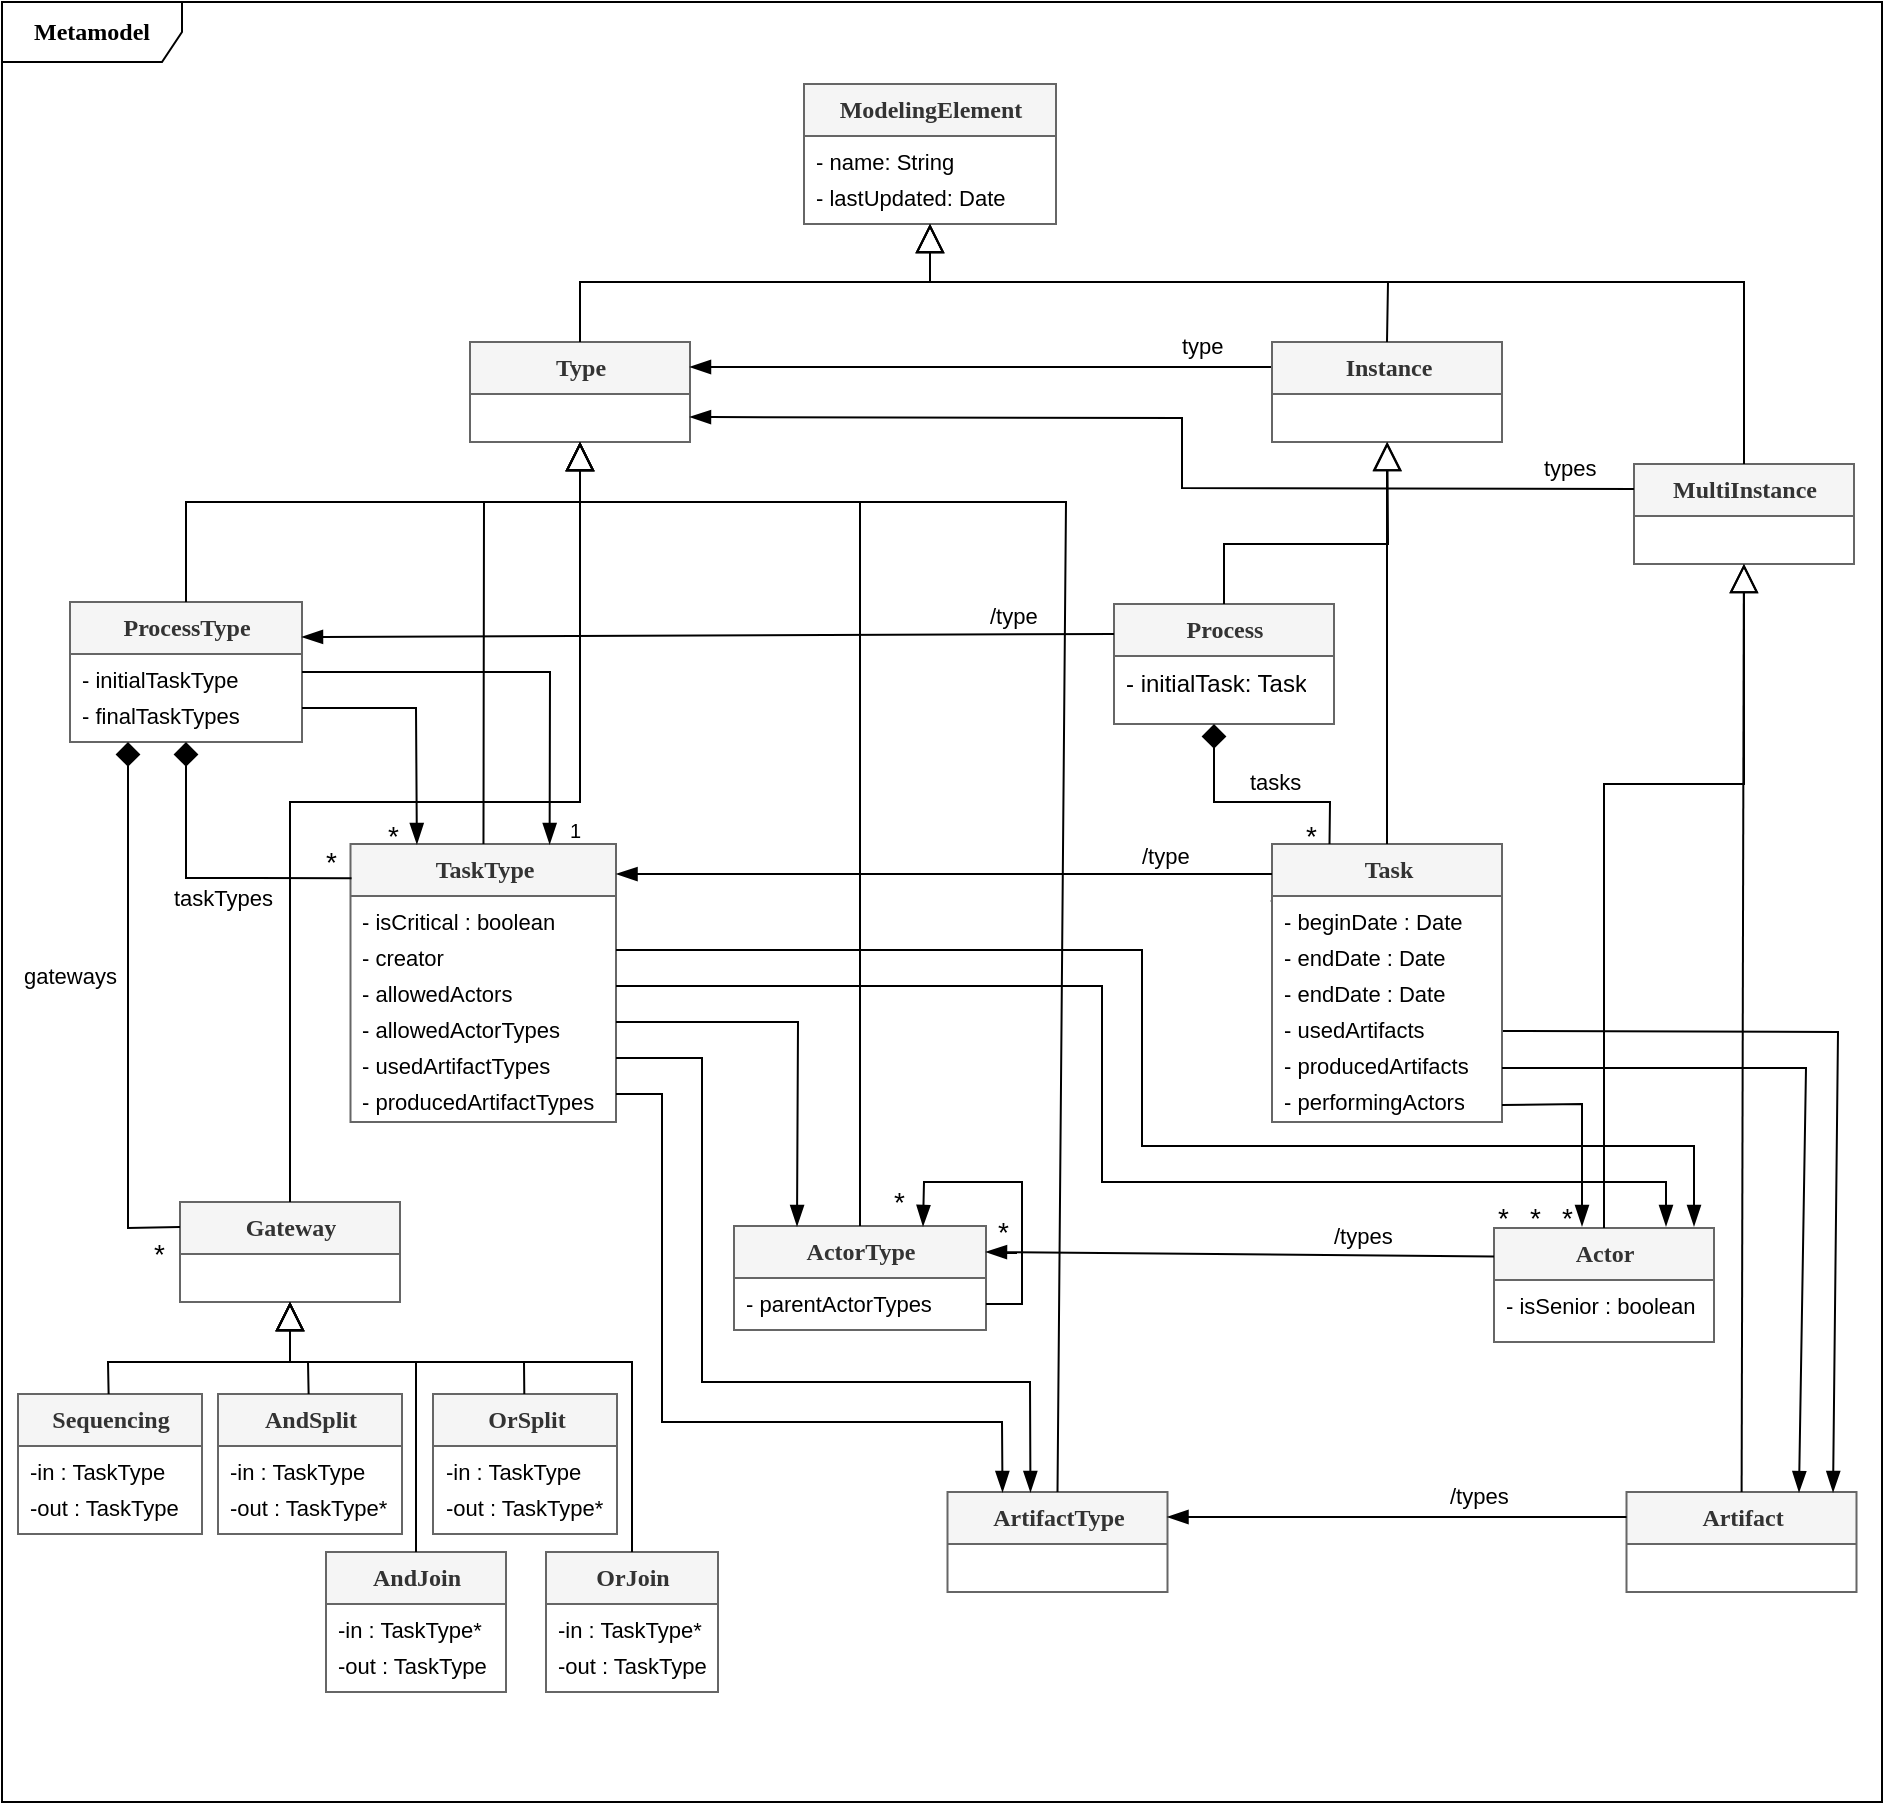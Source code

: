 <mxfile version="14.6.11" type="github">
  <diagram name="Page-1" id="c4acf3e9-155e-7222-9cf6-157b1a14988f">
    <mxGraphModel dx="2013" dy="1758" grid="1" gridSize="10" guides="1" tooltips="1" connect="1" arrows="1" fold="1" page="1" pageScale="1" pageWidth="850" pageHeight="1100" background="#ffffff" math="0" shadow="0">
      <root>
        <mxCell id="0" />
        <mxCell id="1" parent="0" />
        <mxCell id="a-3xQabaQIuShYP5bTJc-125" value="&lt;font style=&quot;font-size: 14px&quot;&gt;*&lt;/font&gt;" style="edgeLabel;resizable=0;html=1;align=left;verticalAlign=bottom;" parent="1" connectable="0" vertex="1">
          <mxGeometry x="584" y="413" as="geometry">
            <mxPoint x="4" y="-15" as="offset" />
          </mxGeometry>
        </mxCell>
        <mxCell id="a-3xQabaQIuShYP5bTJc-124" value="&lt;font style=&quot;font-size: 14px&quot;&gt;*&lt;/font&gt;" style="edgeLabel;resizable=0;html=1;align=left;verticalAlign=bottom;" parent="1" connectable="0" vertex="1">
          <mxGeometry x="568" y="413" as="geometry">
            <mxPoint x="4" y="-15" as="offset" />
          </mxGeometry>
        </mxCell>
        <mxCell id="a-3xQabaQIuShYP5bTJc-123" value="&lt;font style=&quot;font-size: 14px&quot;&gt;*&lt;/font&gt;" style="edgeLabel;resizable=0;html=1;align=left;verticalAlign=bottom;" parent="1" connectable="0" vertex="1">
          <mxGeometry x="552" y="413" as="geometry">
            <mxPoint x="4" y="-15" as="offset" />
          </mxGeometry>
        </mxCell>
        <mxCell id="a-3xQabaQIuShYP5bTJc-112" value="&lt;font style=&quot;font-size: 10px&quot;&gt;1&lt;/font&gt;" style="edgeLabel;resizable=0;html=1;align=left;verticalAlign=bottom;" parent="1" connectable="0" vertex="1">
          <mxGeometry x="87.5" y="217" as="geometry">
            <mxPoint x="4" y="-15" as="offset" />
          </mxGeometry>
        </mxCell>
        <mxCell id="a-3xQabaQIuShYP5bTJc-108" value="&lt;font style=&quot;font-size: 14px&quot;&gt;*&lt;/font&gt;" style="edgeLabel;resizable=0;html=1;align=left;verticalAlign=bottom;" parent="1" connectable="0" vertex="1">
          <mxGeometry x="456" y="222" as="geometry">
            <mxPoint x="4" y="-15" as="offset" />
          </mxGeometry>
        </mxCell>
        <mxCell id="a-3xQabaQIuShYP5bTJc-105" value="&lt;font style=&quot;font-size: 14px&quot;&gt;*&lt;/font&gt;" style="edgeLabel;resizable=0;html=1;align=left;verticalAlign=bottom;" parent="1" connectable="0" vertex="1">
          <mxGeometry x="-3" y="222" as="geometry">
            <mxPoint x="4" y="-15" as="offset" />
          </mxGeometry>
        </mxCell>
        <mxCell id="a-3xQabaQIuShYP5bTJc-51" value="&lt;font style=&quot;font-size: 14px&quot;&gt;*&lt;/font&gt;" style="edgeLabel;resizable=0;html=1;align=left;verticalAlign=bottom;" parent="1" connectable="0" vertex="1">
          <mxGeometry x="437.5" y="257" as="geometry">
            <mxPoint x="4" y="-15" as="offset" />
          </mxGeometry>
        </mxCell>
        <mxCell id="a-3xQabaQIuShYP5bTJc-92" value="&lt;font style=&quot;font-size: 14px&quot;&gt;*&lt;/font&gt;" style="edgeLabel;resizable=0;html=1;align=left;verticalAlign=bottom;" parent="1" connectable="0" vertex="1">
          <mxGeometry x="302" y="420" width="126" as="geometry">
            <mxPoint x="4" y="-15" as="offset" />
          </mxGeometry>
        </mxCell>
        <mxCell id="a-3xQabaQIuShYP5bTJc-44" value="&lt;font style=&quot;font-size: 14px&quot;&gt;*&lt;/font&gt;" style="edgeLabel;resizable=0;html=1;align=left;verticalAlign=bottom;" parent="1" connectable="0" vertex="1">
          <mxGeometry x="-34" y="235" as="geometry">
            <mxPoint x="4" y="-15" as="offset" />
          </mxGeometry>
        </mxCell>
        <mxCell id="17acba5748e5396b-1" value="&lt;b&gt;&lt;font style=&quot;font-size: 12px&quot;&gt;Metamodel&lt;/font&gt;&lt;/b&gt;" style="shape=umlFrame;whiteSpace=wrap;html=1;rounded=0;shadow=0;comic=0;labelBackgroundColor=none;strokeWidth=1;fontFamily=Verdana;fontSize=10;align=center;width=90;height=30;" parent="1" vertex="1">
          <mxGeometry x="-190" y="-220" width="940" height="900" as="geometry" />
        </mxCell>
        <mxCell id="EUPt2hbITshMY0ZR5973-1" value="&lt;font style=&quot;font-size: 12px&quot;&gt;&lt;b&gt;ModelingElement&lt;/b&gt;&lt;/font&gt;" style="swimlane;html=1;fontStyle=0;childLayout=stackLayout;horizontal=1;startSize=26;fillColor=#f5f5f5;horizontalStack=0;resizeParent=1;resizeLast=0;collapsible=1;marginBottom=0;swimlaneFillColor=#ffffff;rounded=0;shadow=0;comic=0;labelBackgroundColor=none;strokeWidth=1;fontFamily=Verdana;fontSize=10;align=center;strokeColor=#666666;fontColor=#333333;" parent="1" vertex="1">
          <mxGeometry x="211" y="-179" width="126" height="70" as="geometry" />
        </mxCell>
        <mxCell id="EUPt2hbITshMY0ZR5973-2" value="- name: String" style="text;html=1;strokeColor=none;fillColor=none;align=left;verticalAlign=top;spacingLeft=4;spacingRight=4;whiteSpace=wrap;overflow=hidden;rotatable=0;points=[[0,0.5],[1,0.5]];portConstraint=eastwest;fontSize=11;" parent="EUPt2hbITshMY0ZR5973-1" vertex="1">
          <mxGeometry y="26" width="126" height="18" as="geometry" />
        </mxCell>
        <mxCell id="EUPt2hbITshMY0ZR5973-3" value="- lastUpdated: Date" style="text;html=1;strokeColor=none;fillColor=none;align=left;verticalAlign=top;spacingLeft=4;spacingRight=4;whiteSpace=wrap;overflow=hidden;rotatable=0;points=[[0,0.5],[1,0.5]];portConstraint=eastwest;fontSize=11;" parent="EUPt2hbITshMY0ZR5973-1" vertex="1">
          <mxGeometry y="44" width="126" height="18" as="geometry" />
        </mxCell>
        <mxCell id="EUPt2hbITshMY0ZR5973-5" value="&lt;font style=&quot;font-size: 12px&quot;&gt;&lt;b&gt;Type&lt;/b&gt;&lt;/font&gt;" style="swimlane;html=1;fontStyle=0;childLayout=stackLayout;horizontal=1;startSize=26;fillColor=#f5f5f5;horizontalStack=0;resizeParent=1;resizeLast=0;collapsible=1;marginBottom=0;swimlaneFillColor=#ffffff;rounded=0;shadow=0;comic=0;labelBackgroundColor=none;strokeWidth=1;fontFamily=Verdana;fontSize=10;align=center;strokeColor=#666666;fontColor=#333333;" parent="1" vertex="1">
          <mxGeometry x="44" y="-50" width="110" height="50" as="geometry" />
        </mxCell>
        <mxCell id="a-3xQabaQIuShYP5bTJc-20" style="edgeStyle=none;rounded=0;orthogonalLoop=1;jettySize=auto;html=1;exitX=0;exitY=0.25;exitDx=0;exitDy=0;entryX=1;entryY=0.25;entryDx=0;entryDy=0;endArrow=blockThin;endFill=1;endSize=8;" parent="1" source="a-3xQabaQIuShYP5bTJc-1" target="EUPt2hbITshMY0ZR5973-5" edge="1">
          <mxGeometry relative="1" as="geometry" />
        </mxCell>
        <mxCell id="a-3xQabaQIuShYP5bTJc-1" value="&lt;font style=&quot;font-size: 12px&quot;&gt;&lt;b&gt;Instance&lt;/b&gt;&lt;/font&gt;" style="swimlane;html=1;fontStyle=0;childLayout=stackLayout;horizontal=1;startSize=26;fillColor=#f5f5f5;horizontalStack=0;resizeParent=1;resizeLast=0;collapsible=1;marginBottom=0;swimlaneFillColor=#ffffff;rounded=0;shadow=0;comic=0;labelBackgroundColor=none;strokeWidth=1;fontFamily=Verdana;fontSize=10;align=center;strokeColor=#666666;fontColor=#333333;" parent="1" vertex="1">
          <mxGeometry x="445" y="-50" width="115" height="50" as="geometry" />
        </mxCell>
        <mxCell id="a-3xQabaQIuShYP5bTJc-2" value="&lt;div style=&quot;font-size: 12px&quot;&gt;&lt;font style=&quot;font-size: 12px&quot;&gt;&lt;b&gt;MultiInstance&lt;/b&gt;&lt;/font&gt;&lt;/div&gt;" style="swimlane;html=1;fontStyle=0;childLayout=stackLayout;horizontal=1;startSize=26;fillColor=#f5f5f5;horizontalStack=0;resizeParent=1;resizeLast=0;collapsible=1;marginBottom=0;swimlaneFillColor=#ffffff;rounded=0;shadow=0;comic=0;labelBackgroundColor=none;strokeWidth=1;fontFamily=Verdana;fontSize=10;align=center;strokeColor=#666666;fontColor=#333333;" parent="1" vertex="1">
          <mxGeometry x="626" y="11" width="110" height="50" as="geometry" />
        </mxCell>
        <mxCell id="a-3xQabaQIuShYP5bTJc-9" value="" style="endArrow=block;endSize=12;endFill=0;html=1;exitX=0.5;exitY=0;exitDx=0;exitDy=0;rounded=0;" parent="1" source="EUPt2hbITshMY0ZR5973-5" target="EUPt2hbITshMY0ZR5973-1" edge="1">
          <mxGeometry width="160" relative="1" as="geometry">
            <mxPoint x="94" y="10" as="sourcePoint" />
            <mxPoint x="274" y="-112" as="targetPoint" />
            <Array as="points">
              <mxPoint x="99" y="-80" />
              <mxPoint x="274" y="-80" />
            </Array>
          </mxGeometry>
        </mxCell>
        <mxCell id="a-3xQabaQIuShYP5bTJc-10" value="" style="endArrow=block;endSize=12;endFill=0;html=1;exitX=0.5;exitY=0;exitDx=0;exitDy=0;rounded=0;" parent="1" source="a-3xQabaQIuShYP5bTJc-1" target="EUPt2hbITshMY0ZR5973-1" edge="1">
          <mxGeometry width="160" relative="1" as="geometry">
            <mxPoint x="109" y="-50" as="sourcePoint" />
            <mxPoint x="274" y="-110" as="targetPoint" />
            <Array as="points">
              <mxPoint x="503" y="-80" />
              <mxPoint x="274" y="-80" />
            </Array>
          </mxGeometry>
        </mxCell>
        <mxCell id="a-3xQabaQIuShYP5bTJc-13" value="" style="endArrow=block;endSize=12;endFill=0;html=1;rounded=0;" parent="1" source="a-3xQabaQIuShYP5bTJc-2" target="EUPt2hbITshMY0ZR5973-1" edge="1">
          <mxGeometry width="160" relative="1" as="geometry">
            <mxPoint x="414" y="-130" as="sourcePoint" />
            <mxPoint x="574" y="-130" as="targetPoint" />
            <Array as="points">
              <mxPoint x="681" y="-80" />
              <mxPoint x="274" y="-80" />
            </Array>
          </mxGeometry>
        </mxCell>
        <mxCell id="a-3xQabaQIuShYP5bTJc-24" value="type" style="edgeLabel;resizable=0;html=1;align=left;verticalAlign=bottom;" parent="1" connectable="0" vertex="1">
          <mxGeometry x="398" y="-40" as="geometry" />
        </mxCell>
        <mxCell id="a-3xQabaQIuShYP5bTJc-25" style="edgeStyle=none;rounded=0;orthogonalLoop=1;jettySize=auto;html=1;exitX=0;exitY=0.25;exitDx=0;exitDy=0;endArrow=blockThin;endFill=1;endSize=8;entryX=1;entryY=0.75;entryDx=0;entryDy=0;" parent="1" source="a-3xQabaQIuShYP5bTJc-2" target="EUPt2hbITshMY0ZR5973-5" edge="1">
          <mxGeometry relative="1" as="geometry">
            <mxPoint x="464" y="22.5" as="sourcePoint" />
            <mxPoint x="264" y="22.5" as="targetPoint" />
            <Array as="points">
              <mxPoint x="400" y="23" />
              <mxPoint x="400" y="-12" />
            </Array>
          </mxGeometry>
        </mxCell>
        <mxCell id="a-3xQabaQIuShYP5bTJc-26" value="types" style="edgeLabel;resizable=0;html=1;align=left;verticalAlign=bottom;" parent="1" connectable="0" vertex="1">
          <mxGeometry x="575" y="36" as="geometry">
            <mxPoint x="4" y="-15" as="offset" />
          </mxGeometry>
        </mxCell>
        <mxCell id="a-3xQabaQIuShYP5bTJc-27" value="&lt;font style=&quot;font-size: 12px&quot;&gt;&lt;b&gt;ProcessType&lt;/b&gt;&lt;/font&gt;" style="swimlane;html=1;fontStyle=0;childLayout=stackLayout;horizontal=1;startSize=26;fillColor=#f5f5f5;horizontalStack=0;resizeParent=1;resizeLast=0;collapsible=1;marginBottom=0;swimlaneFillColor=#ffffff;rounded=0;shadow=0;comic=0;labelBackgroundColor=none;strokeWidth=1;fontFamily=Verdana;fontSize=10;align=center;strokeColor=#666666;fontColor=#333333;" parent="1" vertex="1">
          <mxGeometry x="-156" y="80" width="116" height="70" as="geometry" />
        </mxCell>
        <mxCell id="a-3xQabaQIuShYP5bTJc-68" value="- initialTaskType" style="text;html=1;strokeColor=none;fillColor=none;align=left;verticalAlign=top;spacingLeft=4;spacingRight=4;whiteSpace=wrap;overflow=hidden;rotatable=0;points=[[0,0.5],[1,0.5]];portConstraint=eastwest;fontSize=11;" parent="a-3xQabaQIuShYP5bTJc-27" vertex="1">
          <mxGeometry y="26" width="116" height="18" as="geometry" />
        </mxCell>
        <mxCell id="a-3xQabaQIuShYP5bTJc-69" value="&lt;div style=&quot;font-size: 11px&quot;&gt;- finalTaskTypes&lt;/div&gt;" style="text;html=1;strokeColor=none;fillColor=none;align=left;verticalAlign=top;spacingLeft=4;spacingRight=4;whiteSpace=wrap;overflow=hidden;rotatable=0;points=[[0,0.5],[1,0.5]];portConstraint=eastwest;fontSize=11;" parent="a-3xQabaQIuShYP5bTJc-27" vertex="1">
          <mxGeometry y="44" width="116" height="18" as="geometry" />
        </mxCell>
        <mxCell id="a-3xQabaQIuShYP5bTJc-29" value="" style="endArrow=block;endSize=12;endFill=0;html=1;rounded=0;exitX=0.5;exitY=0;exitDx=0;exitDy=0;" parent="1" source="a-3xQabaQIuShYP5bTJc-27" target="EUPt2hbITshMY0ZR5973-5" edge="1">
          <mxGeometry width="160" relative="1" as="geometry">
            <mxPoint x="-36" y="60" as="sourcePoint" />
            <mxPoint x="139" y="70" as="targetPoint" />
            <Array as="points">
              <mxPoint x="-98" y="30" />
              <mxPoint x="99" y="30" />
            </Array>
          </mxGeometry>
        </mxCell>
        <mxCell id="a-3xQabaQIuShYP5bTJc-30" value="&lt;font style=&quot;font-size: 12px&quot;&gt;&lt;b&gt;TaskType&lt;/b&gt;&lt;/font&gt;" style="swimlane;html=1;fontStyle=0;childLayout=stackLayout;horizontal=1;startSize=26;fillColor=#f5f5f5;horizontalStack=0;resizeParent=1;resizeLast=0;collapsible=1;marginBottom=0;swimlaneFillColor=#ffffff;rounded=0;shadow=0;comic=0;labelBackgroundColor=none;strokeWidth=1;fontFamily=Verdana;fontSize=10;align=center;strokeColor=#666666;fontColor=#333333;" parent="1" vertex="1">
          <mxGeometry x="-15.75" y="201" width="132.75" height="139" as="geometry" />
        </mxCell>
        <mxCell id="I2uBRycqw2sNGTHZgsEG-1" value="- isCritical : boolean" style="text;html=1;strokeColor=none;fillColor=none;align=left;verticalAlign=top;spacingLeft=4;spacingRight=4;whiteSpace=wrap;overflow=hidden;rotatable=0;points=[[0,0.5],[1,0.5]];portConstraint=eastwest;fontSize=11;" parent="a-3xQabaQIuShYP5bTJc-30" vertex="1">
          <mxGeometry y="26" width="132.75" height="18" as="geometry" />
        </mxCell>
        <mxCell id="a-3xQabaQIuShYP5bTJc-70" value="- creator" style="text;html=1;strokeColor=none;fillColor=none;align=left;verticalAlign=top;spacingLeft=4;spacingRight=4;whiteSpace=wrap;overflow=hidden;rotatable=0;points=[[0,0.5],[1,0.5]];portConstraint=eastwest;fontSize=11;" parent="a-3xQabaQIuShYP5bTJc-30" vertex="1">
          <mxGeometry y="44" width="132.75" height="18" as="geometry" />
        </mxCell>
        <mxCell id="a-3xQabaQIuShYP5bTJc-72" value="- allowedActors" style="text;html=1;strokeColor=none;fillColor=none;align=left;verticalAlign=top;spacingLeft=4;spacingRight=4;whiteSpace=wrap;overflow=hidden;rotatable=0;points=[[0,0.5],[1,0.5]];portConstraint=eastwest;fontSize=11;" parent="a-3xQabaQIuShYP5bTJc-30" vertex="1">
          <mxGeometry y="62" width="132.75" height="18" as="geometry" />
        </mxCell>
        <mxCell id="a-3xQabaQIuShYP5bTJc-71" value="- allowedActorTypes" style="text;html=1;strokeColor=none;fillColor=none;align=left;verticalAlign=top;spacingLeft=4;spacingRight=4;whiteSpace=wrap;overflow=hidden;rotatable=0;points=[[0,0.5],[1,0.5]];portConstraint=eastwest;fontSize=11;" parent="a-3xQabaQIuShYP5bTJc-30" vertex="1">
          <mxGeometry y="80" width="132.75" height="18" as="geometry" />
        </mxCell>
        <mxCell id="a-3xQabaQIuShYP5bTJc-73" value="- usedArtifactTypes" style="text;html=1;strokeColor=none;fillColor=none;align=left;verticalAlign=top;spacingLeft=4;spacingRight=4;whiteSpace=wrap;overflow=hidden;rotatable=0;points=[[0,0.5],[1,0.5]];portConstraint=eastwest;fontSize=11;" parent="a-3xQabaQIuShYP5bTJc-30" vertex="1">
          <mxGeometry y="98" width="132.75" height="18" as="geometry" />
        </mxCell>
        <mxCell id="a-3xQabaQIuShYP5bTJc-74" value="- producedArtifactTypes" style="text;html=1;strokeColor=none;fillColor=none;align=left;verticalAlign=top;spacingLeft=4;spacingRight=4;whiteSpace=wrap;overflow=hidden;rotatable=0;points=[[0,0.5],[1,0.5]];portConstraint=eastwest;fontSize=11;" parent="a-3xQabaQIuShYP5bTJc-30" vertex="1">
          <mxGeometry y="116" width="132.75" height="18" as="geometry" />
        </mxCell>
        <mxCell id="a-3xQabaQIuShYP5bTJc-31" value="" style="endArrow=block;endSize=12;endFill=0;html=1;rounded=0;" parent="1" source="a-3xQabaQIuShYP5bTJc-30" target="EUPt2hbITshMY0ZR5973-5" edge="1">
          <mxGeometry width="160" relative="1" as="geometry">
            <mxPoint x="93" y="212" as="sourcePoint" />
            <mxPoint x="228" y="70" as="targetPoint" />
            <Array as="points">
              <mxPoint x="51" y="30" />
              <mxPoint x="99" y="30" />
            </Array>
          </mxGeometry>
        </mxCell>
        <mxCell id="a-3xQabaQIuShYP5bTJc-32" value="&lt;font style=&quot;font-size: 12px&quot;&gt;&lt;b&gt;Gateway&lt;/b&gt;&lt;/font&gt;" style="swimlane;html=1;fontStyle=0;childLayout=stackLayout;horizontal=1;startSize=26;fillColor=#f5f5f5;horizontalStack=0;resizeParent=1;resizeLast=0;collapsible=1;marginBottom=0;swimlaneFillColor=#ffffff;rounded=0;shadow=0;comic=0;labelBackgroundColor=none;strokeWidth=1;fontFamily=Verdana;fontSize=10;align=center;strokeColor=#666666;fontColor=#333333;" parent="1" vertex="1">
          <mxGeometry x="-101" y="380" width="110" height="50" as="geometry" />
        </mxCell>
        <mxCell id="a-3xQabaQIuShYP5bTJc-33" value="" style="endArrow=block;endSize=12;endFill=0;html=1;rounded=0;exitX=0.5;exitY=0;exitDx=0;exitDy=0;" parent="1" source="a-3xQabaQIuShYP5bTJc-32" target="EUPt2hbITshMY0ZR5973-5" edge="1">
          <mxGeometry width="160" relative="1" as="geometry">
            <mxPoint x="109" y="134" as="sourcePoint" />
            <mxPoint x="109" y="10" as="targetPoint" />
            <Array as="points">
              <mxPoint x="-46" y="180" />
              <mxPoint x="99" y="180" />
            </Array>
          </mxGeometry>
        </mxCell>
        <mxCell id="a-3xQabaQIuShYP5bTJc-36" style="edgeStyle=none;rounded=0;orthogonalLoop=1;jettySize=auto;html=1;endArrow=none;endFill=0;endSize=10;startArrow=diamond;startFill=1;startSize=10;entryX=0;entryY=0.25;entryDx=0;entryDy=0;exitX=0.25;exitY=1;exitDx=0;exitDy=0;" parent="1" source="a-3xQabaQIuShYP5bTJc-27" target="a-3xQabaQIuShYP5bTJc-32" edge="1">
          <mxGeometry relative="1" as="geometry">
            <mxPoint x="-140" y="180" as="sourcePoint" />
            <mxPoint x="-26" y="321.5" as="targetPoint" />
            <Array as="points">
              <mxPoint x="-127" y="393" />
            </Array>
          </mxGeometry>
        </mxCell>
        <mxCell id="a-3xQabaQIuShYP5bTJc-37" value="&lt;font style=&quot;font-size: 12px&quot;&gt;&lt;b&gt;ActorType&lt;/b&gt;&lt;/font&gt;" style="swimlane;html=1;fontStyle=0;childLayout=stackLayout;horizontal=1;startSize=26;fillColor=#f5f5f5;horizontalStack=0;resizeParent=1;resizeLast=0;collapsible=1;marginBottom=0;swimlaneFillColor=#ffffff;rounded=0;shadow=0;comic=0;labelBackgroundColor=none;strokeWidth=1;fontFamily=Verdana;fontSize=10;align=center;strokeColor=#666666;fontColor=#333333;" parent="1" vertex="1">
          <mxGeometry x="176" y="392" width="126" height="52" as="geometry">
            <mxRectangle x="154" y="368" width="90" height="26" as="alternateBounds" />
          </mxGeometry>
        </mxCell>
        <mxCell id="a-3xQabaQIuShYP5bTJc-91" value="- parentActorTypes" style="text;html=1;strokeColor=none;fillColor=none;align=left;verticalAlign=top;spacingLeft=4;spacingRight=4;whiteSpace=wrap;overflow=hidden;rotatable=0;points=[[0,0.5],[1,0.5]];portConstraint=eastwest;fontSize=11;" parent="a-3xQabaQIuShYP5bTJc-37" vertex="1">
          <mxGeometry y="26" width="126" height="18" as="geometry" />
        </mxCell>
        <mxCell id="a-3xQabaQIuShYP5bTJc-38" value="&lt;div style=&quot;font-size: 12px&quot;&gt;&lt;font style=&quot;font-size: 12px&quot;&gt;&lt;b&gt;ArtifactType&lt;/b&gt;&lt;/font&gt;&lt;/div&gt;" style="swimlane;html=1;fontStyle=0;childLayout=stackLayout;horizontal=1;startSize=26;fillColor=#f5f5f5;horizontalStack=0;resizeParent=1;resizeLast=0;collapsible=1;marginBottom=0;swimlaneFillColor=#ffffff;rounded=0;shadow=0;comic=0;labelBackgroundColor=none;strokeWidth=1;fontFamily=Verdana;fontSize=10;align=center;strokeColor=#666666;fontColor=#333333;" parent="1" vertex="1">
          <mxGeometry x="282.75" y="525" width="110" height="50" as="geometry" />
        </mxCell>
        <mxCell id="a-3xQabaQIuShYP5bTJc-40" value="" style="endArrow=block;endSize=12;endFill=0;html=1;rounded=0;exitX=0.5;exitY=0;exitDx=0;exitDy=0;" parent="1" source="a-3xQabaQIuShYP5bTJc-37" target="EUPt2hbITshMY0ZR5973-5" edge="1">
          <mxGeometry width="160" relative="1" as="geometry">
            <mxPoint x="289" y="135" as="sourcePoint" />
            <mxPoint x="418" y="90" as="targetPoint" />
            <Array as="points">
              <mxPoint x="239" y="30" />
              <mxPoint x="99" y="30" />
            </Array>
          </mxGeometry>
        </mxCell>
        <mxCell id="a-3xQabaQIuShYP5bTJc-41" value="" style="endArrow=block;endSize=12;endFill=0;html=1;rounded=0;exitX=0.5;exitY=0;exitDx=0;exitDy=0;" parent="1" source="a-3xQabaQIuShYP5bTJc-38" target="EUPt2hbITshMY0ZR5973-5" edge="1">
          <mxGeometry width="160" relative="1" as="geometry">
            <mxPoint x="199" y="200" as="sourcePoint" />
            <mxPoint x="109" y="10" as="targetPoint" />
            <Array as="points">
              <mxPoint x="342" y="30" />
              <mxPoint x="99" y="30" />
            </Array>
          </mxGeometry>
        </mxCell>
        <mxCell id="a-3xQabaQIuShYP5bTJc-42" value="gateways" style="edgeLabel;resizable=0;html=1;align=left;verticalAlign=bottom;" parent="1" connectable="0" vertex="1">
          <mxGeometry x="-185" y="290" as="geometry">
            <mxPoint x="4" y="-15" as="offset" />
          </mxGeometry>
        </mxCell>
        <mxCell id="a-3xQabaQIuShYP5bTJc-43" value="&lt;font style=&quot;font-size: 14px&quot;&gt;*&lt;/font&gt;" style="edgeLabel;resizable=0;html=1;align=left;verticalAlign=bottom;" parent="1" connectable="0" vertex="1">
          <mxGeometry x="-120" y="431" as="geometry">
            <mxPoint x="4" y="-15" as="offset" />
          </mxGeometry>
        </mxCell>
        <mxCell id="a-3xQabaQIuShYP5bTJc-45" value="taskTypes" style="edgeLabel;resizable=0;html=1;align=left;verticalAlign=bottom;" parent="1" connectable="0" vertex="1">
          <mxGeometry x="-110" y="251" as="geometry">
            <mxPoint x="4" y="-15" as="offset" />
          </mxGeometry>
        </mxCell>
        <mxCell id="a-3xQabaQIuShYP5bTJc-46" value="&lt;font style=&quot;font-size: 12px&quot;&gt;&lt;b&gt;Process&lt;/b&gt;&lt;/font&gt;" style="swimlane;html=1;fontStyle=0;childLayout=stackLayout;horizontal=1;startSize=26;fillColor=#f5f5f5;horizontalStack=0;resizeParent=1;resizeLast=0;collapsible=1;marginBottom=0;swimlaneFillColor=#ffffff;rounded=0;shadow=0;comic=0;labelBackgroundColor=none;strokeWidth=1;fontFamily=Verdana;fontSize=10;align=center;strokeColor=#666666;fontColor=#333333;" parent="1" vertex="1">
          <mxGeometry x="366" y="81" width="110" height="60" as="geometry" />
        </mxCell>
        <mxCell id="a-3xQabaQIuShYP5bTJc-62" value="- initialTask: Task" style="text;html=1;strokeColor=none;fillColor=none;align=left;verticalAlign=top;spacingLeft=4;spacingRight=4;whiteSpace=wrap;overflow=hidden;rotatable=0;points=[[0,0.5],[1,0.5]];portConstraint=eastwest;" parent="a-3xQabaQIuShYP5bTJc-46" vertex="1">
          <mxGeometry y="26" width="110" height="26" as="geometry" />
        </mxCell>
        <mxCell id="a-3xQabaQIuShYP5bTJc-47" style="edgeStyle=none;rounded=0;orthogonalLoop=1;jettySize=auto;html=1;endArrow=blockThin;endFill=1;endSize=8;exitX=0;exitY=0.25;exitDx=0;exitDy=0;entryX=1;entryY=0.25;entryDx=0;entryDy=0;" parent="1" source="a-3xQabaQIuShYP5bTJc-46" target="a-3xQabaQIuShYP5bTJc-27" edge="1">
          <mxGeometry relative="1" as="geometry">
            <mxPoint x="420" y="115" as="sourcePoint" />
            <mxPoint x="-10" y="80" as="targetPoint" />
          </mxGeometry>
        </mxCell>
        <mxCell id="a-3xQabaQIuShYP5bTJc-48" value="/type" style="edgeLabel;resizable=0;html=1;align=left;verticalAlign=bottom;" parent="1" connectable="0" vertex="1">
          <mxGeometry x="302" y="95" as="geometry" />
        </mxCell>
        <mxCell id="a-3xQabaQIuShYP5bTJc-49" value="&lt;font style=&quot;font-size: 12px&quot;&gt;&lt;b&gt;Task&lt;/b&gt;&lt;/font&gt;" style="swimlane;html=1;fontStyle=0;childLayout=stackLayout;horizontal=1;startSize=26;fillColor=#f5f5f5;horizontalStack=0;resizeParent=1;resizeLast=0;collapsible=1;marginBottom=0;swimlaneFillColor=#ffffff;rounded=0;shadow=0;comic=0;labelBackgroundColor=none;strokeWidth=1;fontFamily=Verdana;fontSize=10;align=center;strokeColor=#666666;fontColor=#333333;" parent="1" vertex="1">
          <mxGeometry x="445" y="201" width="115" height="139" as="geometry" />
        </mxCell>
        <mxCell id="a-3xQabaQIuShYP5bTJc-97" value="- beginDate : Date" style="text;html=1;strokeColor=none;fillColor=none;align=left;verticalAlign=top;spacingLeft=4;spacingRight=4;whiteSpace=wrap;overflow=hidden;rotatable=0;points=[[0,0.5],[1,0.5]];portConstraint=eastwest;fontSize=11;" parent="a-3xQabaQIuShYP5bTJc-49" vertex="1">
          <mxGeometry y="26" width="115" height="18" as="geometry" />
        </mxCell>
        <mxCell id="a-3xQabaQIuShYP5bTJc-107" value="- endDate : Date" style="text;html=1;strokeColor=none;fillColor=none;align=left;verticalAlign=top;spacingLeft=4;spacingRight=4;whiteSpace=wrap;overflow=hidden;rotatable=0;points=[[0,0.5],[1,0.5]];portConstraint=eastwest;fontSize=11;" parent="a-3xQabaQIuShYP5bTJc-49" vertex="1">
          <mxGeometry y="44" width="115" height="18" as="geometry" />
        </mxCell>
        <mxCell id="a-3xQabaQIuShYP5bTJc-101" value="- endDate : Date" style="text;html=1;strokeColor=none;fillColor=none;align=left;verticalAlign=top;spacingLeft=4;spacingRight=4;whiteSpace=wrap;overflow=hidden;rotatable=0;points=[[0,0.5],[1,0.5]];portConstraint=eastwest;fontSize=11;" parent="a-3xQabaQIuShYP5bTJc-49" vertex="1">
          <mxGeometry y="62" width="115" height="18" as="geometry" />
        </mxCell>
        <mxCell id="a-3xQabaQIuShYP5bTJc-99" value="- usedArtifacts" style="text;html=1;strokeColor=none;fillColor=none;align=left;verticalAlign=top;spacingLeft=4;spacingRight=4;whiteSpace=wrap;overflow=hidden;rotatable=0;points=[[0,0.5],[1,0.5]];portConstraint=eastwest;fontSize=11;" parent="a-3xQabaQIuShYP5bTJc-49" vertex="1">
          <mxGeometry y="80" width="115" height="18" as="geometry" />
        </mxCell>
        <mxCell id="a-3xQabaQIuShYP5bTJc-98" value="- producedArtifacts" style="text;html=1;strokeColor=none;fillColor=none;align=left;verticalAlign=top;spacingLeft=4;spacingRight=4;whiteSpace=wrap;overflow=hidden;rotatable=0;points=[[0,0.5],[1,0.5]];portConstraint=eastwest;fontSize=11;" parent="a-3xQabaQIuShYP5bTJc-49" vertex="1">
          <mxGeometry y="98" width="115" height="18" as="geometry" />
        </mxCell>
        <mxCell id="a-3xQabaQIuShYP5bTJc-100" value="- performingActors" style="text;html=1;strokeColor=none;fillColor=none;align=left;verticalAlign=top;spacingLeft=4;spacingRight=4;whiteSpace=wrap;overflow=hidden;rotatable=0;points=[[0,0.5],[1,0.5]];portConstraint=eastwest;fontSize=11;" parent="a-3xQabaQIuShYP5bTJc-49" vertex="1">
          <mxGeometry y="116" width="115" height="18" as="geometry" />
        </mxCell>
        <mxCell id="a-3xQabaQIuShYP5bTJc-50" style="edgeStyle=none;rounded=0;orthogonalLoop=1;jettySize=auto;html=1;endArrow=none;endFill=0;endSize=10;startArrow=diamond;startFill=1;startSize=10;entryX=0.25;entryY=0;entryDx=0;entryDy=0;" parent="1" target="a-3xQabaQIuShYP5bTJc-49" edge="1">
          <mxGeometry relative="1" as="geometry">
            <mxPoint x="416" y="141" as="sourcePoint" />
            <mxPoint x="456" y="173" as="targetPoint" />
            <Array as="points">
              <mxPoint x="416" y="180" />
              <mxPoint x="474" y="180" />
            </Array>
          </mxGeometry>
        </mxCell>
        <mxCell id="a-3xQabaQIuShYP5bTJc-52" value="tasks" style="edgeLabel;resizable=0;html=1;align=left;verticalAlign=bottom;" parent="1" connectable="0" vertex="1">
          <mxGeometry x="428" y="193" as="geometry">
            <mxPoint x="4" y="-15" as="offset" />
          </mxGeometry>
        </mxCell>
        <mxCell id="a-3xQabaQIuShYP5bTJc-54" style="edgeStyle=none;rounded=0;orthogonalLoop=1;jettySize=auto;html=1;exitX=0;exitY=0.108;exitDx=0;exitDy=0;endArrow=blockThin;endFill=1;endSize=8;entryX=1.002;entryY=0.108;entryDx=0;entryDy=0;entryPerimeter=0;exitPerimeter=0;" parent="1" source="a-3xQabaQIuShYP5bTJc-49" target="a-3xQabaQIuShYP5bTJc-30" edge="1">
          <mxGeometry relative="1" as="geometry">
            <mxPoint x="393" y="266.5" as="sourcePoint" />
            <mxPoint x="220" y="214" as="targetPoint" />
          </mxGeometry>
        </mxCell>
        <mxCell id="a-3xQabaQIuShYP5bTJc-55" value="/type" style="edgeLabel;resizable=0;html=1;align=left;verticalAlign=bottom;" parent="1" connectable="0" vertex="1">
          <mxGeometry x="378" y="215" as="geometry" />
        </mxCell>
        <mxCell id="a-3xQabaQIuShYP5bTJc-56" value="&lt;font style=&quot;font-size: 12px&quot;&gt;&lt;b&gt;Actor&lt;/b&gt;&lt;/font&gt;" style="swimlane;html=1;fontStyle=0;childLayout=stackLayout;horizontal=1;startSize=26;fillColor=#f5f5f5;horizontalStack=0;resizeParent=1;resizeLast=0;collapsible=1;marginBottom=0;swimlaneFillColor=#ffffff;rounded=0;shadow=0;comic=0;labelBackgroundColor=none;strokeWidth=1;fontFamily=Verdana;fontSize=10;align=center;strokeColor=#666666;fontColor=#333333;" parent="1" vertex="1">
          <mxGeometry x="556" y="393" width="110" height="57" as="geometry" />
        </mxCell>
        <mxCell id="I2uBRycqw2sNGTHZgsEG-2" value="- isSenior : boolean" style="text;html=1;strokeColor=none;fillColor=none;align=left;verticalAlign=top;spacingLeft=4;spacingRight=4;whiteSpace=wrap;overflow=hidden;rotatable=0;points=[[0,0.5],[1,0.5]];portConstraint=eastwest;fontSize=11;" parent="a-3xQabaQIuShYP5bTJc-56" vertex="1">
          <mxGeometry y="26" width="110" height="18" as="geometry" />
        </mxCell>
        <mxCell id="a-3xQabaQIuShYP5bTJc-57" style="edgeStyle=none;rounded=0;orthogonalLoop=1;jettySize=auto;html=1;exitX=0;exitY=0.25;exitDx=0;exitDy=0;endArrow=blockThin;endFill=1;endSize=8;entryX=1;entryY=0.25;entryDx=0;entryDy=0;" parent="1" source="a-3xQabaQIuShYP5bTJc-56" target="a-3xQabaQIuShYP5bTJc-37" edge="1">
          <mxGeometry relative="1" as="geometry">
            <mxPoint x="463" y="421.5" as="sourcePoint" />
            <mxPoint x="300" y="418" as="targetPoint" />
          </mxGeometry>
        </mxCell>
        <mxCell id="a-3xQabaQIuShYP5bTJc-58" value="/types" style="edgeLabel;resizable=0;html=1;align=left;verticalAlign=bottom;" parent="1" connectable="0" vertex="1">
          <mxGeometry x="474" y="405" as="geometry" />
        </mxCell>
        <mxCell id="a-3xQabaQIuShYP5bTJc-59" value="&lt;font style=&quot;font-size: 12px&quot;&gt;&lt;b&gt;Artifact&lt;/b&gt;&lt;/font&gt;" style="swimlane;html=1;fontStyle=0;childLayout=stackLayout;horizontal=1;startSize=26;fillColor=#f5f5f5;horizontalStack=0;resizeParent=1;resizeLast=0;collapsible=1;marginBottom=0;swimlaneFillColor=#ffffff;rounded=0;shadow=0;comic=0;labelBackgroundColor=none;strokeWidth=1;fontFamily=Verdana;fontSize=10;align=center;strokeColor=#666666;fontColor=#333333;" parent="1" vertex="1">
          <mxGeometry x="622.25" y="525" width="115" height="50" as="geometry" />
        </mxCell>
        <mxCell id="a-3xQabaQIuShYP5bTJc-60" style="edgeStyle=none;rounded=0;orthogonalLoop=1;jettySize=auto;html=1;exitX=0;exitY=0.25;exitDx=0;exitDy=0;entryX=1;entryY=0.25;entryDx=0;entryDy=0;endArrow=blockThin;endFill=1;endSize=8;" parent="1" source="a-3xQabaQIuShYP5bTJc-59" target="a-3xQabaQIuShYP5bTJc-38" edge="1">
          <mxGeometry relative="1" as="geometry">
            <mxPoint x="529.25" y="501.5" as="sourcePoint" />
            <mxPoint x="290.25" y="497.5" as="targetPoint" />
          </mxGeometry>
        </mxCell>
        <mxCell id="a-3xQabaQIuShYP5bTJc-61" value="/types" style="edgeLabel;resizable=0;html=1;align=left;verticalAlign=bottom;" parent="1" connectable="0" vertex="1">
          <mxGeometry x="532.25" y="535" as="geometry" />
        </mxCell>
        <mxCell id="a-3xQabaQIuShYP5bTJc-64" value="" style="endArrow=block;endSize=12;endFill=0;html=1;rounded=0;exitX=0.5;exitY=0;exitDx=0;exitDy=0;" parent="1" source="a-3xQabaQIuShYP5bTJc-46" target="a-3xQabaQIuShYP5bTJc-1" edge="1">
          <mxGeometry width="160" relative="1" as="geometry">
            <mxPoint x="521" y="199" as="sourcePoint" />
            <mxPoint x="516" y="1" as="targetPoint" />
            <Array as="points">
              <mxPoint x="421" y="51" />
              <mxPoint x="503" y="51" />
            </Array>
          </mxGeometry>
        </mxCell>
        <mxCell id="a-3xQabaQIuShYP5bTJc-65" value="" style="endArrow=block;endSize=12;endFill=0;html=1;rounded=0;" parent="1" source="a-3xQabaQIuShYP5bTJc-49" target="a-3xQabaQIuShYP5bTJc-1" edge="1">
          <mxGeometry width="160" relative="1" as="geometry">
            <mxPoint x="516" y="142" as="sourcePoint" />
            <mxPoint x="606.329" y="61" as="targetPoint" />
          </mxGeometry>
        </mxCell>
        <mxCell id="a-3xQabaQIuShYP5bTJc-66" value="" style="endArrow=block;endSize=12;endFill=0;html=1;rounded=0;" parent="1" source="a-3xQabaQIuShYP5bTJc-56" target="a-3xQabaQIuShYP5bTJc-2" edge="1">
          <mxGeometry width="160" relative="1" as="geometry">
            <mxPoint x="522.793" y="201" as="sourcePoint" />
            <mxPoint x="521.207" y="10" as="targetPoint" />
            <Array as="points">
              <mxPoint x="611" y="171" />
              <mxPoint x="681" y="171" />
            </Array>
          </mxGeometry>
        </mxCell>
        <mxCell id="a-3xQabaQIuShYP5bTJc-67" value="" style="endArrow=block;endSize=12;endFill=0;html=1;rounded=0;" parent="1" source="a-3xQabaQIuShYP5bTJc-59" target="a-3xQabaQIuShYP5bTJc-2" edge="1">
          <mxGeometry width="160" relative="1" as="geometry">
            <mxPoint x="532.793" y="211" as="sourcePoint" />
            <mxPoint x="531.207" y="20" as="targetPoint" />
          </mxGeometry>
        </mxCell>
        <mxCell id="a-3xQabaQIuShYP5bTJc-76" value="&lt;font style=&quot;font-size: 12px&quot;&gt;&lt;b&gt;Sequencing&lt;/b&gt;&lt;/font&gt;" style="swimlane;html=1;fontStyle=0;childLayout=stackLayout;horizontal=1;startSize=26;fillColor=#f5f5f5;horizontalStack=0;resizeParent=1;resizeLast=0;collapsible=1;marginBottom=0;swimlaneFillColor=#ffffff;rounded=0;shadow=0;comic=0;labelBackgroundColor=none;strokeWidth=1;fontFamily=Verdana;fontSize=10;align=center;strokeColor=#666666;fontColor=#333333;" parent="1" vertex="1">
          <mxGeometry x="-182" y="476" width="92" height="70" as="geometry" />
        </mxCell>
        <mxCell id="a-3xQabaQIuShYP5bTJc-109" value="&lt;div&gt;-in : TaskType&lt;/div&gt;" style="text;html=1;strokeColor=none;fillColor=none;align=left;verticalAlign=top;spacingLeft=4;spacingRight=4;whiteSpace=wrap;overflow=hidden;rotatable=0;points=[[0,0.5],[1,0.5]];portConstraint=eastwest;fontSize=11;" parent="a-3xQabaQIuShYP5bTJc-76" vertex="1">
          <mxGeometry y="26" width="92" height="18" as="geometry" />
        </mxCell>
        <mxCell id="a-3xQabaQIuShYP5bTJc-110" value="-out : TaskType" style="text;html=1;strokeColor=none;fillColor=none;align=left;verticalAlign=top;spacingLeft=4;spacingRight=4;whiteSpace=wrap;overflow=hidden;rotatable=0;points=[[0,0.5],[1,0.5]];portConstraint=eastwest;fontSize=11;" parent="a-3xQabaQIuShYP5bTJc-76" vertex="1">
          <mxGeometry y="44" width="92" height="18" as="geometry" />
        </mxCell>
        <mxCell id="a-3xQabaQIuShYP5bTJc-77" value="&lt;font style=&quot;font-size: 12px&quot;&gt;&lt;b&gt;AndSplit&lt;/b&gt;&lt;/font&gt;" style="swimlane;html=1;fontStyle=0;childLayout=stackLayout;horizontal=1;startSize=26;fillColor=#f5f5f5;horizontalStack=0;resizeParent=1;resizeLast=0;collapsible=1;marginBottom=0;swimlaneFillColor=#ffffff;rounded=0;shadow=0;comic=0;labelBackgroundColor=none;strokeWidth=1;fontFamily=Verdana;fontSize=10;align=center;strokeColor=#666666;fontColor=#333333;" parent="1" vertex="1">
          <mxGeometry x="-82" y="476" width="92" height="70" as="geometry" />
        </mxCell>
        <mxCell id="a-3xQabaQIuShYP5bTJc-113" value="-in : TaskType" style="text;html=1;strokeColor=none;fillColor=none;align=left;verticalAlign=top;spacingLeft=4;spacingRight=4;whiteSpace=wrap;overflow=hidden;rotatable=0;points=[[0,0.5],[1,0.5]];portConstraint=eastwest;fontSize=11;" parent="a-3xQabaQIuShYP5bTJc-77" vertex="1">
          <mxGeometry y="26" width="92" height="18" as="geometry" />
        </mxCell>
        <mxCell id="a-3xQabaQIuShYP5bTJc-114" value="-out : TaskType*" style="text;html=1;strokeColor=none;fillColor=none;align=left;verticalAlign=top;spacingLeft=4;spacingRight=4;whiteSpace=wrap;overflow=hidden;rotatable=0;points=[[0,0.5],[1,0.5]];portConstraint=eastwest;fontSize=11;" parent="a-3xQabaQIuShYP5bTJc-77" vertex="1">
          <mxGeometry y="44" width="92" height="18" as="geometry" />
        </mxCell>
        <mxCell id="a-3xQabaQIuShYP5bTJc-78" value="&lt;font style=&quot;font-size: 12px&quot;&gt;&lt;b&gt;OrSplit&lt;/b&gt;&lt;/font&gt;" style="swimlane;html=1;fontStyle=0;childLayout=stackLayout;horizontal=1;startSize=26;fillColor=#f5f5f5;horizontalStack=0;resizeParent=1;resizeLast=0;collapsible=1;marginBottom=0;swimlaneFillColor=#ffffff;rounded=0;shadow=0;comic=0;labelBackgroundColor=none;strokeWidth=1;fontFamily=Verdana;fontSize=10;align=center;strokeColor=#666666;fontColor=#333333;" parent="1" vertex="1">
          <mxGeometry x="25.5" y="476" width="92" height="70" as="geometry" />
        </mxCell>
        <mxCell id="a-3xQabaQIuShYP5bTJc-118" value="-in : TaskType" style="text;html=1;strokeColor=none;fillColor=none;align=left;verticalAlign=top;spacingLeft=4;spacingRight=4;whiteSpace=wrap;overflow=hidden;rotatable=0;points=[[0,0.5],[1,0.5]];portConstraint=eastwest;fontSize=11;" parent="a-3xQabaQIuShYP5bTJc-78" vertex="1">
          <mxGeometry y="26" width="92" height="18" as="geometry" />
        </mxCell>
        <mxCell id="a-3xQabaQIuShYP5bTJc-119" value="-out : TaskType*" style="text;html=1;strokeColor=none;fillColor=none;align=left;verticalAlign=top;spacingLeft=4;spacingRight=4;whiteSpace=wrap;overflow=hidden;rotatable=0;points=[[0,0.5],[1,0.5]];portConstraint=eastwest;fontSize=11;" parent="a-3xQabaQIuShYP5bTJc-78" vertex="1">
          <mxGeometry y="44" width="92" height="18" as="geometry" />
        </mxCell>
        <mxCell id="a-3xQabaQIuShYP5bTJc-79" value="&lt;font style=&quot;font-size: 12px&quot;&gt;&lt;b&gt;AndJoin&lt;/b&gt;&lt;/font&gt;" style="swimlane;html=1;fontStyle=0;childLayout=stackLayout;horizontal=1;startSize=26;fillColor=#f5f5f5;horizontalStack=0;resizeParent=1;resizeLast=0;collapsible=1;marginBottom=0;swimlaneFillColor=#ffffff;rounded=0;shadow=0;comic=0;labelBackgroundColor=none;strokeWidth=1;fontFamily=Verdana;fontSize=10;align=center;strokeColor=#666666;fontColor=#333333;" parent="1" vertex="1">
          <mxGeometry x="-28" y="555" width="90" height="70" as="geometry" />
        </mxCell>
        <mxCell id="a-3xQabaQIuShYP5bTJc-116" value="-in : TaskType*" style="text;html=1;strokeColor=none;fillColor=none;align=left;verticalAlign=top;spacingLeft=4;spacingRight=4;whiteSpace=wrap;overflow=hidden;rotatable=0;points=[[0,0.5],[1,0.5]];portConstraint=eastwest;fontSize=11;" parent="a-3xQabaQIuShYP5bTJc-79" vertex="1">
          <mxGeometry y="26" width="90" height="18" as="geometry" />
        </mxCell>
        <mxCell id="a-3xQabaQIuShYP5bTJc-117" value="&lt;div&gt;-out : TaskType&lt;/div&gt;&lt;div&gt;&lt;br&gt;&lt;/div&gt;" style="text;html=1;strokeColor=none;fillColor=none;align=left;verticalAlign=top;spacingLeft=4;spacingRight=4;whiteSpace=wrap;overflow=hidden;rotatable=0;points=[[0,0.5],[1,0.5]];portConstraint=eastwest;fontSize=11;" parent="a-3xQabaQIuShYP5bTJc-79" vertex="1">
          <mxGeometry y="44" width="90" height="18" as="geometry" />
        </mxCell>
        <mxCell id="a-3xQabaQIuShYP5bTJc-80" value="&lt;font style=&quot;font-size: 12px&quot;&gt;&lt;b&gt;OrJoin&lt;/b&gt;&lt;/font&gt;" style="swimlane;html=1;fontStyle=0;childLayout=stackLayout;horizontal=1;startSize=26;fillColor=#f5f5f5;horizontalStack=0;resizeParent=1;resizeLast=0;collapsible=1;marginBottom=0;swimlaneFillColor=#ffffff;rounded=0;shadow=0;comic=0;labelBackgroundColor=none;strokeWidth=1;fontFamily=Verdana;fontSize=10;align=center;strokeColor=#666666;fontColor=#333333;" parent="1" vertex="1">
          <mxGeometry x="82" y="555" width="86" height="70" as="geometry" />
        </mxCell>
        <mxCell id="a-3xQabaQIuShYP5bTJc-120" value="-in : TaskType*" style="text;html=1;strokeColor=none;fillColor=none;align=left;verticalAlign=top;spacingLeft=4;spacingRight=4;whiteSpace=wrap;overflow=hidden;rotatable=0;points=[[0,0.5],[1,0.5]];portConstraint=eastwest;fontSize=11;" parent="a-3xQabaQIuShYP5bTJc-80" vertex="1">
          <mxGeometry y="26" width="86" height="18" as="geometry" />
        </mxCell>
        <mxCell id="a-3xQabaQIuShYP5bTJc-121" value="&lt;div&gt;-out : TaskType&lt;/div&gt;&lt;div&gt;&lt;br&gt;&lt;/div&gt;" style="text;html=1;strokeColor=none;fillColor=none;align=left;verticalAlign=top;spacingLeft=4;spacingRight=4;whiteSpace=wrap;overflow=hidden;rotatable=0;points=[[0,0.5],[1,0.5]];portConstraint=eastwest;fontSize=11;" parent="a-3xQabaQIuShYP5bTJc-80" vertex="1">
          <mxGeometry y="44" width="86" height="18" as="geometry" />
        </mxCell>
        <mxCell id="a-3xQabaQIuShYP5bTJc-81" value="" style="endArrow=block;endSize=12;endFill=0;html=1;rounded=0;" parent="1" source="a-3xQabaQIuShYP5bTJc-76" target="a-3xQabaQIuShYP5bTJc-32" edge="1">
          <mxGeometry width="160" relative="1" as="geometry">
            <mxPoint x="-61" y="90" as="sourcePoint" />
            <mxPoint x="-100" y="440" as="targetPoint" />
            <Array as="points">
              <mxPoint x="-137" y="460" />
              <mxPoint x="-46" y="460" />
            </Array>
          </mxGeometry>
        </mxCell>
        <mxCell id="a-3xQabaQIuShYP5bTJc-82" value="" style="endArrow=block;endSize=12;endFill=0;html=1;rounded=0;entryX=0.5;entryY=1;entryDx=0;entryDy=0;" parent="1" source="a-3xQabaQIuShYP5bTJc-77" target="a-3xQabaQIuShYP5bTJc-32" edge="1">
          <mxGeometry width="160" relative="1" as="geometry">
            <mxPoint x="-115.264" y="488" as="sourcePoint" />
            <mxPoint x="-36" y="440" as="targetPoint" />
            <Array as="points">
              <mxPoint x="-37" y="460" />
              <mxPoint x="-46" y="460" />
            </Array>
          </mxGeometry>
        </mxCell>
        <mxCell id="a-3xQabaQIuShYP5bTJc-83" value="" style="endArrow=block;endSize=12;endFill=0;html=1;rounded=0;" parent="1" source="a-3xQabaQIuShYP5bTJc-78" target="a-3xQabaQIuShYP5bTJc-32" edge="1">
          <mxGeometry width="160" relative="1" as="geometry">
            <mxPoint x="-42" y="488" as="sourcePoint" />
            <mxPoint x="-38.055" y="440" as="targetPoint" />
            <Array as="points">
              <mxPoint x="71" y="460" />
              <mxPoint x="-46" y="460" />
            </Array>
          </mxGeometry>
        </mxCell>
        <mxCell id="a-3xQabaQIuShYP5bTJc-84" value="" style="endArrow=block;endSize=12;endFill=0;html=1;rounded=0;" parent="1" source="a-3xQabaQIuShYP5bTJc-79" target="a-3xQabaQIuShYP5bTJc-32" edge="1">
          <mxGeometry width="160" relative="1" as="geometry">
            <mxPoint x="10.184" y="488" as="sourcePoint" />
            <mxPoint x="-20.184" y="440" as="targetPoint" />
            <Array as="points">
              <mxPoint x="17" y="460" />
              <mxPoint x="-46" y="460" />
            </Array>
          </mxGeometry>
        </mxCell>
        <mxCell id="a-3xQabaQIuShYP5bTJc-85" value="" style="endArrow=block;endSize=12;endFill=0;html=1;rounded=0;" parent="1" source="a-3xQabaQIuShYP5bTJc-80" target="a-3xQabaQIuShYP5bTJc-32" edge="1">
          <mxGeometry width="160" relative="1" as="geometry">
            <mxPoint x="64" y="490.385" as="sourcePoint" />
            <mxPoint x="-2.837" y="440" as="targetPoint" />
            <Array as="points">
              <mxPoint x="125" y="460" />
              <mxPoint x="97" y="460" />
              <mxPoint x="-46" y="460" />
            </Array>
          </mxGeometry>
        </mxCell>
        <mxCell id="a-3xQabaQIuShYP5bTJc-87" style="edgeStyle=none;rounded=0;orthogonalLoop=1;jettySize=auto;html=1;exitX=1;exitY=0.5;exitDx=0;exitDy=0;endArrow=blockThin;endFill=1;endSize=8;" parent="1" source="a-3xQabaQIuShYP5bTJc-70" edge="1">
          <mxGeometry relative="1" as="geometry">
            <mxPoint x="117" y="238" as="sourcePoint" />
            <mxPoint x="656" y="392" as="targetPoint" />
            <Array as="points">
              <mxPoint x="380" y="254" />
              <mxPoint x="380" y="352" />
              <mxPoint x="656" y="352" />
            </Array>
          </mxGeometry>
        </mxCell>
        <mxCell id="a-3xQabaQIuShYP5bTJc-88" style="edgeStyle=none;rounded=0;orthogonalLoop=1;jettySize=auto;html=1;exitX=1;exitY=0.5;exitDx=0;exitDy=0;endArrow=blockThin;endFill=1;endSize=8;entryX=0.75;entryY=0;entryDx=0;entryDy=0;" parent="1" source="a-3xQabaQIuShYP5bTJc-68" target="a-3xQabaQIuShYP5bTJc-30" edge="1">
          <mxGeometry relative="1" as="geometry">
            <mxPoint x="231.5" y="245" as="sourcePoint" />
            <mxPoint x="638" y="395.621" as="targetPoint" />
            <Array as="points">
              <mxPoint x="84" y="115" />
            </Array>
          </mxGeometry>
        </mxCell>
        <mxCell id="a-3xQabaQIuShYP5bTJc-89" style="edgeStyle=none;rounded=0;orthogonalLoop=1;jettySize=auto;html=1;exitX=1;exitY=0.5;exitDx=0;exitDy=0;endArrow=blockThin;endFill=1;endSize=8;entryX=0.25;entryY=0;entryDx=0;entryDy=0;" parent="1" source="a-3xQabaQIuShYP5bTJc-69" target="a-3xQabaQIuShYP5bTJc-30" edge="1">
          <mxGeometry relative="1" as="geometry">
            <mxPoint x="24" y="125" as="sourcePoint" />
            <mxPoint x="212.88" y="208.96" as="targetPoint" />
            <Array as="points">
              <mxPoint x="17" y="133" />
            </Array>
          </mxGeometry>
        </mxCell>
        <mxCell id="a-3xQabaQIuShYP5bTJc-35" style="edgeStyle=none;rounded=0;orthogonalLoop=1;jettySize=auto;html=1;endArrow=none;endFill=0;endSize=10;startArrow=diamond;startFill=1;startSize=10;entryX=0.004;entryY=0.123;entryDx=0;entryDy=0;entryPerimeter=0;exitX=0.5;exitY=1;exitDx=0;exitDy=0;" parent="1" source="a-3xQabaQIuShYP5bTJc-27" target="a-3xQabaQIuShYP5bTJc-30" edge="1">
          <mxGeometry relative="1" as="geometry">
            <mxPoint x="-87" y="170" as="sourcePoint" />
            <mxPoint x="-27" y="239.53" as="targetPoint" />
            <Array as="points">
              <mxPoint x="-98" y="218" />
            </Array>
          </mxGeometry>
        </mxCell>
        <mxCell id="a-3xQabaQIuShYP5bTJc-93" style="edgeStyle=none;rounded=0;orthogonalLoop=1;jettySize=auto;html=1;exitX=1;exitY=0.5;exitDx=0;exitDy=0;endArrow=blockThin;endFill=1;endSize=8;entryX=0.25;entryY=0;entryDx=0;entryDy=0;" parent="1" source="a-3xQabaQIuShYP5bTJc-71" target="a-3xQabaQIuShYP5bTJc-37" edge="1">
          <mxGeometry relative="1" as="geometry">
            <mxPoint x="254" y="282" as="sourcePoint" />
            <mxPoint x="428.875" y="368" as="targetPoint" />
            <Array as="points">
              <mxPoint x="208" y="290" />
            </Array>
          </mxGeometry>
        </mxCell>
        <mxCell id="a-3xQabaQIuShYP5bTJc-94" style="edgeStyle=none;rounded=0;orthogonalLoop=1;jettySize=auto;html=1;exitX=1;exitY=0.5;exitDx=0;exitDy=0;endArrow=blockThin;endFill=1;endSize=8;" parent="1" source="a-3xQabaQIuShYP5bTJc-72" edge="1">
          <mxGeometry relative="1" as="geometry">
            <mxPoint x="117" y="255" as="sourcePoint" />
            <mxPoint x="642" y="392" as="targetPoint" />
            <Array as="points">
              <mxPoint x="360" y="272" />
              <mxPoint x="360" y="370" />
              <mxPoint x="642" y="370" />
            </Array>
          </mxGeometry>
        </mxCell>
        <mxCell id="a-3xQabaQIuShYP5bTJc-95" style="edgeStyle=none;rounded=0;orthogonalLoop=1;jettySize=auto;html=1;exitX=1;exitY=0.5;exitDx=0;exitDy=0;endArrow=blockThin;endFill=1;endSize=8;entryX=0.25;entryY=0;entryDx=0;entryDy=0;" parent="1" source="a-3xQabaQIuShYP5bTJc-74" target="a-3xQabaQIuShYP5bTJc-38" edge="1">
          <mxGeometry relative="1" as="geometry">
            <mxPoint x="470.13" y="540" as="sourcePoint" />
            <mxPoint x="484.88" y="636" as="targetPoint" />
            <Array as="points">
              <mxPoint x="140" y="326" />
              <mxPoint x="140" y="490" />
              <mxPoint x="310" y="490" />
            </Array>
          </mxGeometry>
        </mxCell>
        <mxCell id="a-3xQabaQIuShYP5bTJc-96" style="edgeStyle=none;rounded=0;orthogonalLoop=1;jettySize=auto;html=1;exitX=1;exitY=0.5;exitDx=0;exitDy=0;endArrow=blockThin;endFill=1;endSize=8;entryX=0.377;entryY=0;entryDx=0;entryDy=0;entryPerimeter=0;" parent="1" source="a-3xQabaQIuShYP5bTJc-73" target="a-3xQabaQIuShYP5bTJc-38" edge="1">
          <mxGeometry relative="1" as="geometry">
            <mxPoint x="480.13" y="550" as="sourcePoint" />
            <mxPoint x="494.88" y="646" as="targetPoint" />
            <Array as="points">
              <mxPoint x="160" y="308" />
              <mxPoint x="160" y="470" />
              <mxPoint x="324" y="470" />
            </Array>
          </mxGeometry>
        </mxCell>
        <mxCell id="a-3xQabaQIuShYP5bTJc-102" style="edgeStyle=none;rounded=0;orthogonalLoop=1;jettySize=auto;html=1;endArrow=blockThin;endFill=1;endSize=8;exitX=1;exitY=0.806;exitDx=0;exitDy=0;exitPerimeter=0;" parent="1" source="a-3xQabaQIuShYP5bTJc-100" edge="1">
          <mxGeometry relative="1" as="geometry">
            <mxPoint x="578" y="340" as="sourcePoint" />
            <mxPoint x="600" y="392" as="targetPoint" />
            <Array as="points">
              <mxPoint x="600" y="331" />
            </Array>
          </mxGeometry>
        </mxCell>
        <mxCell id="a-3xQabaQIuShYP5bTJc-103" style="edgeStyle=none;rounded=0;orthogonalLoop=1;jettySize=auto;html=1;endArrow=blockThin;endFill=1;endSize=8;entryX=0.898;entryY=0;entryDx=0;entryDy=0;entryPerimeter=0;exitX=1.004;exitY=0.75;exitDx=0;exitDy=0;exitPerimeter=0;" parent="1" source="a-3xQabaQIuShYP5bTJc-99" target="a-3xQabaQIuShYP5bTJc-59" edge="1">
          <mxGeometry relative="1" as="geometry">
            <mxPoint x="578" y="295" as="sourcePoint" />
            <mxPoint x="725" y="520" as="targetPoint" />
            <Array as="points">
              <mxPoint x="728" y="295" />
            </Array>
          </mxGeometry>
        </mxCell>
        <mxCell id="a-3xQabaQIuShYP5bTJc-104" style="edgeStyle=none;rounded=0;orthogonalLoop=1;jettySize=auto;html=1;exitX=1;exitY=0.5;exitDx=0;exitDy=0;endArrow=blockThin;endFill=1;endSize=8;entryX=0.75;entryY=0;entryDx=0;entryDy=0;" parent="1" target="a-3xQabaQIuShYP5bTJc-59" edge="1">
          <mxGeometry relative="1" as="geometry">
            <mxPoint x="560" y="313" as="sourcePoint" />
            <mxPoint x="709" y="515" as="targetPoint" />
            <Array as="points">
              <mxPoint x="712" y="313" />
            </Array>
          </mxGeometry>
        </mxCell>
        <mxCell id="a-3xQabaQIuShYP5bTJc-90" style="edgeStyle=none;rounded=0;orthogonalLoop=1;jettySize=auto;html=1;endArrow=blockThin;endFill=1;endSize=8;exitX=1;exitY=0.75;exitDx=0;exitDy=0;entryX=0.75;entryY=0;entryDx=0;entryDy=0;" parent="1" source="a-3xQabaQIuShYP5bTJc-37" target="a-3xQabaQIuShYP5bTJc-37" edge="1">
          <mxGeometry relative="1" as="geometry">
            <mxPoint x="132" y="404" as="sourcePoint" />
            <mxPoint x="239" y="465" as="targetPoint" />
            <Array as="points">
              <mxPoint x="320" y="431" />
              <mxPoint x="320" y="370" />
              <mxPoint x="271" y="370" />
            </Array>
          </mxGeometry>
        </mxCell>
        <mxCell id="a-3xQabaQIuShYP5bTJc-111" value="&lt;font style=&quot;font-size: 14px&quot;&gt;*&lt;/font&gt;" style="edgeLabel;resizable=0;html=1;align=left;verticalAlign=bottom;" parent="1" connectable="0" vertex="1">
          <mxGeometry x="250" y="405" width="126" as="geometry">
            <mxPoint x="4" y="-15" as="offset" />
          </mxGeometry>
        </mxCell>
      </root>
    </mxGraphModel>
  </diagram>
</mxfile>
